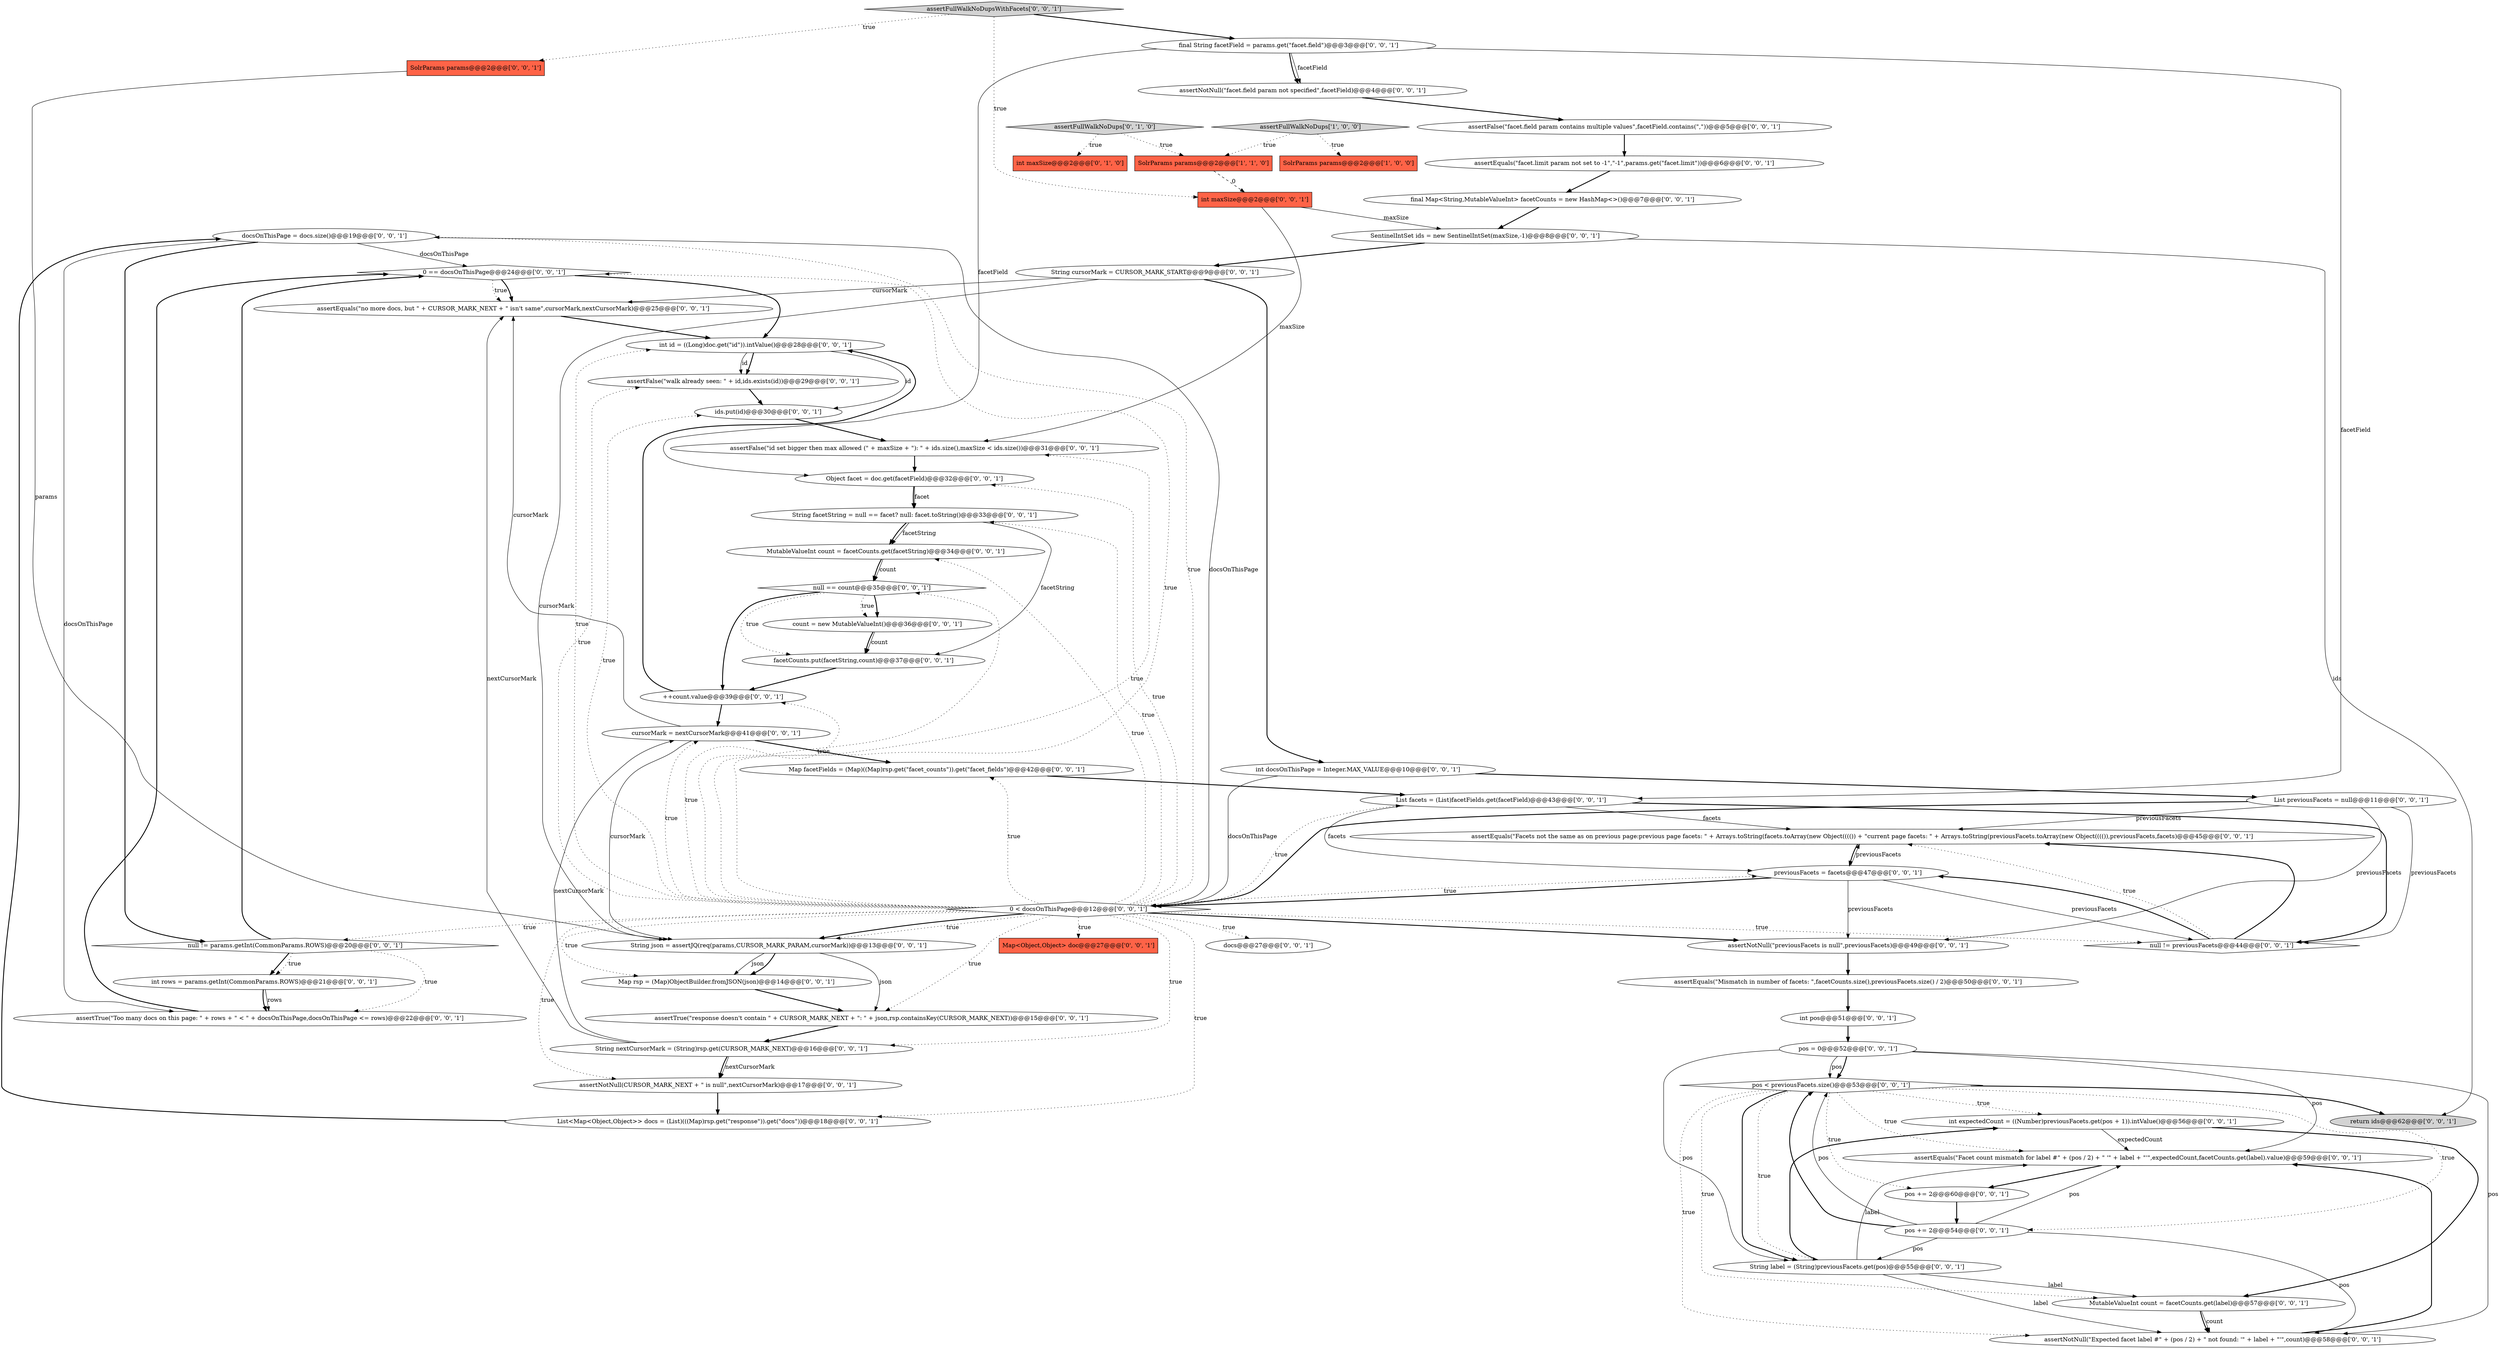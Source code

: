 digraph {
17 [style = filled, label = "docsOnThisPage = docs.size()@@@19@@@['0', '0', '1']", fillcolor = white, shape = ellipse image = "AAA0AAABBB3BBB"];
35 [style = filled, label = "int expectedCount = ((Number)previousFacets.get(pos + 1)).intValue()@@@56@@@['0', '0', '1']", fillcolor = white, shape = ellipse image = "AAA0AAABBB3BBB"];
55 [style = filled, label = "Map<Object,Object> doc@@@27@@@['0', '0', '1']", fillcolor = tomato, shape = box image = "AAA0AAABBB3BBB"];
5 [style = filled, label = "SolrParams params@@@2@@@['0', '0', '1']", fillcolor = tomato, shape = box image = "AAA0AAABBB3BBB"];
48 [style = filled, label = "List<Map<Object,Object>> docs = (List)(((Map)rsp.get(\"response\")).get(\"docs\"))@@@18@@@['0', '0', '1']", fillcolor = white, shape = ellipse image = "AAA0AAABBB3BBB"];
56 [style = filled, label = "pos < previousFacets.size()@@@53@@@['0', '0', '1']", fillcolor = white, shape = diamond image = "AAA0AAABBB3BBB"];
26 [style = filled, label = "MutableValueInt count = facetCounts.get(facetString)@@@34@@@['0', '0', '1']", fillcolor = white, shape = ellipse image = "AAA0AAABBB3BBB"];
32 [style = filled, label = "cursorMark = nextCursorMark@@@41@@@['0', '0', '1']", fillcolor = white, shape = ellipse image = "AAA0AAABBB3BBB"];
19 [style = filled, label = "String facetString = null == facet? null: facet.toString()@@@33@@@['0', '0', '1']", fillcolor = white, shape = ellipse image = "AAA0AAABBB3BBB"];
51 [style = filled, label = "assertEquals(\"Facets not the same as on previous page:previous page facets: \" + Arrays.toString(facets.toArray(new Object(((()) + \"current page facets: \" + Arrays.toString(previousFacets.toArray(new Object(((()),previousFacets,facets)@@@45@@@['0', '0', '1']", fillcolor = white, shape = ellipse image = "AAA0AAABBB3BBB"];
23 [style = filled, label = "assertFullWalkNoDupsWithFacets['0', '0', '1']", fillcolor = lightgray, shape = diamond image = "AAA0AAABBB3BBB"];
25 [style = filled, label = "null != previousFacets@@@44@@@['0', '0', '1']", fillcolor = white, shape = diamond image = "AAA0AAABBB3BBB"];
21 [style = filled, label = "null == count@@@35@@@['0', '0', '1']", fillcolor = white, shape = diamond image = "AAA0AAABBB3BBB"];
37 [style = filled, label = "0 == docsOnThisPage@@@24@@@['0', '0', '1']", fillcolor = white, shape = diamond image = "AAA0AAABBB3BBB"];
38 [style = filled, label = "String cursorMark = CURSOR_MARK_START@@@9@@@['0', '0', '1']", fillcolor = white, shape = ellipse image = "AAA0AAABBB3BBB"];
50 [style = filled, label = "Object facet = doc.get(facetField)@@@32@@@['0', '0', '1']", fillcolor = white, shape = ellipse image = "AAA0AAABBB3BBB"];
15 [style = filled, label = "pos += 2@@@60@@@['0', '0', '1']", fillcolor = white, shape = ellipse image = "AAA0AAABBB3BBB"];
47 [style = filled, label = "String label = (String)previousFacets.get(pos)@@@55@@@['0', '0', '1']", fillcolor = white, shape = ellipse image = "AAA0AAABBB3BBB"];
52 [style = filled, label = "List facets = (List)facetFields.get(facetField)@@@43@@@['0', '0', '1']", fillcolor = white, shape = ellipse image = "AAA0AAABBB3BBB"];
57 [style = filled, label = "assertNotNull(\"previousFacets is null\",previousFacets)@@@49@@@['0', '0', '1']", fillcolor = white, shape = ellipse image = "AAA0AAABBB3BBB"];
46 [style = filled, label = "int pos@@@51@@@['0', '0', '1']", fillcolor = white, shape = ellipse image = "AAA0AAABBB3BBB"];
59 [style = filled, label = "assertFalse(\"walk already seen: \" + id,ids.exists(id))@@@29@@@['0', '0', '1']", fillcolor = white, shape = ellipse image = "AAA0AAABBB3BBB"];
43 [style = filled, label = "int rows = params.getInt(CommonParams.ROWS)@@@21@@@['0', '0', '1']", fillcolor = white, shape = ellipse image = "AAA0AAABBB3BBB"];
8 [style = filled, label = "assertFalse(\"id set bigger then max allowed (\" + maxSize + \"): \" + ids.size(),maxSize < ids.size())@@@31@@@['0', '0', '1']", fillcolor = white, shape = ellipse image = "AAA0AAABBB3BBB"];
20 [style = filled, label = "facetCounts.put(facetString,count)@@@37@@@['0', '0', '1']", fillcolor = white, shape = ellipse image = "AAA0AAABBB3BBB"];
34 [style = filled, label = "assertEquals(\"Mismatch in number of facets: \",facetCounts.size(),previousFacets.size() / 2)@@@50@@@['0', '0', '1']", fillcolor = white, shape = ellipse image = "AAA0AAABBB3BBB"];
3 [style = filled, label = "int maxSize@@@2@@@['0', '1', '0']", fillcolor = tomato, shape = box image = "AAA0AAABBB2BBB"];
29 [style = filled, label = "0 < docsOnThisPage@@@12@@@['0', '0', '1']", fillcolor = white, shape = diamond image = "AAA0AAABBB3BBB"];
44 [style = filled, label = "assertEquals(\"no more docs, but \" + CURSOR_MARK_NEXT + \" isn't same\",cursorMark,nextCursorMark)@@@25@@@['0', '0', '1']", fillcolor = white, shape = ellipse image = "AAA0AAABBB3BBB"];
31 [style = filled, label = "assertNotNull(\"Expected facet label #\" + (pos / 2) + \" not found: '\" + label + \"'\",count)@@@58@@@['0', '0', '1']", fillcolor = white, shape = ellipse image = "AAA0AAABBB3BBB"];
12 [style = filled, label = "assertNotNull(\"facet.field param not specified\",facetField)@@@4@@@['0', '0', '1']", fillcolor = white, shape = ellipse image = "AAA0AAABBB3BBB"];
24 [style = filled, label = "String nextCursorMark = (String)rsp.get(CURSOR_MARK_NEXT)@@@16@@@['0', '0', '1']", fillcolor = white, shape = ellipse image = "AAA0AAABBB3BBB"];
27 [style = filled, label = "final String facetField = params.get(\"facet.field\")@@@3@@@['0', '0', '1']", fillcolor = white, shape = ellipse image = "AAA0AAABBB3BBB"];
36 [style = filled, label = "List previousFacets = null@@@11@@@['0', '0', '1']", fillcolor = white, shape = ellipse image = "AAA0AAABBB3BBB"];
40 [style = filled, label = "assertTrue(\"response doesn't contain \" + CURSOR_MARK_NEXT + \": \" + json,rsp.containsKey(CURSOR_MARK_NEXT))@@@15@@@['0', '0', '1']", fillcolor = white, shape = ellipse image = "AAA0AAABBB3BBB"];
54 [style = filled, label = "int id = ((Long)doc.get(\"id\")).intValue()@@@28@@@['0', '0', '1']", fillcolor = white, shape = ellipse image = "AAA0AAABBB3BBB"];
14 [style = filled, label = "pos += 2@@@54@@@['0', '0', '1']", fillcolor = white, shape = ellipse image = "AAA0AAABBB3BBB"];
16 [style = filled, label = "int docsOnThisPage = Integer.MAX_VALUE@@@10@@@['0', '0', '1']", fillcolor = white, shape = ellipse image = "AAA0AAABBB3BBB"];
0 [style = filled, label = "SolrParams params@@@2@@@['1', '0', '0']", fillcolor = tomato, shape = box image = "AAA0AAABBB1BBB"];
10 [style = filled, label = "return ids@@@62@@@['0', '0', '1']", fillcolor = lightgray, shape = ellipse image = "AAA0AAABBB3BBB"];
11 [style = filled, label = "previousFacets = facets@@@47@@@['0', '0', '1']", fillcolor = white, shape = ellipse image = "AAA0AAABBB3BBB"];
28 [style = filled, label = "int maxSize@@@2@@@['0', '0', '1']", fillcolor = tomato, shape = box image = "AAA0AAABBB3BBB"];
33 [style = filled, label = "assertEquals(\"Facet count mismatch for label #\" + (pos / 2) + \" '\" + label + \"'\",expectedCount,facetCounts.get(label).value)@@@59@@@['0', '0', '1']", fillcolor = white, shape = ellipse image = "AAA0AAABBB3BBB"];
53 [style = filled, label = "pos = 0@@@52@@@['0', '0', '1']", fillcolor = white, shape = ellipse image = "AAA0AAABBB3BBB"];
39 [style = filled, label = "final Map<String,MutableValueInt> facetCounts = new HashMap<>()@@@7@@@['0', '0', '1']", fillcolor = white, shape = ellipse image = "AAA0AAABBB3BBB"];
58 [style = filled, label = "assertNotNull(CURSOR_MARK_NEXT + \" is null\",nextCursorMark)@@@17@@@['0', '0', '1']", fillcolor = white, shape = ellipse image = "AAA0AAABBB3BBB"];
41 [style = filled, label = "Map facetFields = (Map)((Map)rsp.get(\"facet_counts\")).get(\"facet_fields\")@@@42@@@['0', '0', '1']", fillcolor = white, shape = ellipse image = "AAA0AAABBB3BBB"];
61 [style = filled, label = "ids.put(id)@@@30@@@['0', '0', '1']", fillcolor = white, shape = ellipse image = "AAA0AAABBB3BBB"];
42 [style = filled, label = "MutableValueInt count = facetCounts.get(label)@@@57@@@['0', '0', '1']", fillcolor = white, shape = ellipse image = "AAA0AAABBB3BBB"];
2 [style = filled, label = "SolrParams params@@@2@@@['1', '1', '0']", fillcolor = tomato, shape = box image = "AAA0AAABBB1BBB"];
45 [style = filled, label = "assertEquals(\"facet.limit param not set to -1\",\"-1\",params.get(\"facet.limit\"))@@@6@@@['0', '0', '1']", fillcolor = white, shape = ellipse image = "AAA0AAABBB3BBB"];
4 [style = filled, label = "assertFullWalkNoDups['0', '1', '0']", fillcolor = lightgray, shape = diamond image = "AAA0AAABBB2BBB"];
7 [style = filled, label = "String json = assertJQ(req(params,CURSOR_MARK_PARAM,cursorMark))@@@13@@@['0', '0', '1']", fillcolor = white, shape = ellipse image = "AAA0AAABBB3BBB"];
6 [style = filled, label = "null != params.getInt(CommonParams.ROWS)@@@20@@@['0', '0', '1']", fillcolor = white, shape = diamond image = "AAA0AAABBB3BBB"];
9 [style = filled, label = "SentinelIntSet ids = new SentinelIntSet(maxSize,-1)@@@8@@@['0', '0', '1']", fillcolor = white, shape = ellipse image = "AAA0AAABBB3BBB"];
1 [style = filled, label = "assertFullWalkNoDups['1', '0', '0']", fillcolor = lightgray, shape = diamond image = "AAA0AAABBB1BBB"];
18 [style = filled, label = "assertTrue(\"Too many docs on this page: \" + rows + \" < \" + docsOnThisPage,docsOnThisPage <= rows)@@@22@@@['0', '0', '1']", fillcolor = white, shape = ellipse image = "AAA0AAABBB3BBB"];
30 [style = filled, label = "Map rsp = (Map)ObjectBuilder.fromJSON(json)@@@14@@@['0', '0', '1']", fillcolor = white, shape = ellipse image = "AAA0AAABBB3BBB"];
60 [style = filled, label = "docs@@@27@@@['0', '0', '1']", fillcolor = white, shape = ellipse image = "AAA0AAABBB3BBB"];
49 [style = filled, label = "++count.value@@@39@@@['0', '0', '1']", fillcolor = white, shape = ellipse image = "AAA0AAABBB3BBB"];
13 [style = filled, label = "assertFalse(\"facet.field param contains multiple values\",facetField.contains(\",\"))@@@5@@@['0', '0', '1']", fillcolor = white, shape = ellipse image = "AAA0AAABBB3BBB"];
22 [style = filled, label = "count = new MutableValueInt()@@@36@@@['0', '0', '1']", fillcolor = white, shape = ellipse image = "AAA0AAABBB3BBB"];
11->29 [style = bold, label=""];
59->61 [style = bold, label=""];
29->32 [style = dotted, label="true"];
13->45 [style = bold, label=""];
29->11 [style = dotted, label="true"];
21->22 [style = bold, label=""];
1->0 [style = dotted, label="true"];
42->31 [style = solid, label="count"];
6->43 [style = bold, label=""];
32->7 [style = solid, label="cursorMark"];
49->32 [style = bold, label=""];
35->42 [style = bold, label=""];
21->22 [style = dotted, label="true"];
6->37 [style = bold, label=""];
22->20 [style = bold, label=""];
56->47 [style = dotted, label="true"];
29->57 [style = bold, label=""];
17->18 [style = solid, label="docsOnThisPage"];
54->61 [style = solid, label="id"];
50->19 [style = solid, label="facet"];
14->31 [style = solid, label="pos"];
29->48 [style = dotted, label="true"];
61->8 [style = bold, label=""];
20->49 [style = bold, label=""];
56->42 [style = dotted, label="true"];
29->19 [style = dotted, label="true"];
29->49 [style = dotted, label="true"];
7->40 [style = solid, label="json"];
31->33 [style = bold, label=""];
37->44 [style = dotted, label="true"];
14->56 [style = bold, label=""];
2->28 [style = dashed, label="0"];
23->27 [style = bold, label=""];
29->50 [style = dotted, label="true"];
25->51 [style = dotted, label="true"];
14->33 [style = solid, label="pos"];
26->21 [style = bold, label=""];
37->54 [style = bold, label=""];
56->31 [style = dotted, label="true"];
14->56 [style = solid, label="pos"];
24->58 [style = solid, label="nextCursorMark"];
24->58 [style = bold, label=""];
29->59 [style = dotted, label="true"];
19->26 [style = solid, label="facetString"];
50->19 [style = bold, label=""];
41->52 [style = bold, label=""];
11->57 [style = solid, label="previousFacets"];
51->11 [style = bold, label=""];
52->25 [style = bold, label=""];
21->20 [style = dotted, label="true"];
28->8 [style = solid, label="maxSize"];
9->10 [style = solid, label="ids"];
49->54 [style = bold, label=""];
29->41 [style = dotted, label="true"];
16->29 [style = solid, label="docsOnThisPage"];
12->13 [style = bold, label=""];
11->51 [style = solid, label="previousFacets"];
56->33 [style = dotted, label="true"];
53->33 [style = solid, label="pos"];
38->16 [style = bold, label=""];
38->7 [style = solid, label="cursorMark"];
17->6 [style = bold, label=""];
28->9 [style = solid, label="maxSize"];
27->52 [style = solid, label="facetField"];
19->26 [style = bold, label=""];
6->43 [style = dotted, label="true"];
29->7 [style = bold, label=""];
1->2 [style = dotted, label="true"];
56->35 [style = dotted, label="true"];
9->38 [style = bold, label=""];
58->48 [style = bold, label=""];
43->18 [style = bold, label=""];
11->25 [style = solid, label="previousFacets"];
47->33 [style = solid, label="label"];
29->24 [style = dotted, label="true"];
29->58 [style = dotted, label="true"];
4->3 [style = dotted, label="true"];
29->8 [style = dotted, label="true"];
36->51 [style = solid, label="previousFacets"];
56->10 [style = bold, label=""];
35->33 [style = solid, label="expectedCount"];
36->25 [style = solid, label="previousFacets"];
17->29 [style = solid, label="docsOnThisPage"];
23->5 [style = dotted, label="true"];
29->54 [style = dotted, label="true"];
54->59 [style = bold, label=""];
29->26 [style = dotted, label="true"];
7->30 [style = solid, label="json"];
47->35 [style = bold, label=""];
53->56 [style = solid, label="pos"];
29->60 [style = dotted, label="true"];
26->21 [style = solid, label="count"];
47->42 [style = solid, label="label"];
46->53 [style = bold, label=""];
54->59 [style = solid, label="id"];
29->7 [style = dotted, label="true"];
33->15 [style = bold, label=""];
15->14 [style = bold, label=""];
29->30 [style = dotted, label="true"];
22->20 [style = solid, label="count"];
27->50 [style = solid, label="facetField"];
52->11 [style = solid, label="facets"];
39->9 [style = bold, label=""];
56->47 [style = bold, label=""];
6->18 [style = dotted, label="true"];
21->49 [style = bold, label=""];
40->24 [style = bold, label=""];
29->21 [style = dotted, label="true"];
8->50 [style = bold, label=""];
48->17 [style = bold, label=""];
5->7 [style = solid, label="params"];
24->32 [style = solid, label="nextCursorMark"];
25->51 [style = bold, label=""];
4->2 [style = dotted, label="true"];
47->31 [style = solid, label="label"];
29->37 [style = dotted, label="true"];
38->44 [style = solid, label="cursorMark"];
56->14 [style = dotted, label="true"];
29->17 [style = dotted, label="true"];
19->20 [style = solid, label="facetString"];
57->34 [style = bold, label=""];
27->12 [style = bold, label=""];
42->31 [style = bold, label=""];
27->12 [style = solid, label="facetField"];
36->29 [style = bold, label=""];
53->47 [style = solid, label="pos"];
37->44 [style = bold, label=""];
32->44 [style = solid, label="cursorMark"];
29->52 [style = dotted, label="true"];
53->56 [style = bold, label=""];
14->47 [style = solid, label="pos"];
29->40 [style = dotted, label="true"];
16->36 [style = bold, label=""];
52->51 [style = solid, label="facets"];
36->57 [style = solid, label="previousFacets"];
56->15 [style = dotted, label="true"];
25->11 [style = bold, label=""];
17->37 [style = solid, label="docsOnThisPage"];
53->31 [style = solid, label="pos"];
24->44 [style = solid, label="nextCursorMark"];
43->18 [style = solid, label="rows"];
34->46 [style = bold, label=""];
18->37 [style = bold, label=""];
30->40 [style = bold, label=""];
29->6 [style = dotted, label="true"];
23->28 [style = dotted, label="true"];
44->54 [style = bold, label=""];
29->25 [style = dotted, label="true"];
45->39 [style = bold, label=""];
32->41 [style = bold, label=""];
29->61 [style = dotted, label="true"];
29->55 [style = dotted, label="true"];
7->30 [style = bold, label=""];
}
